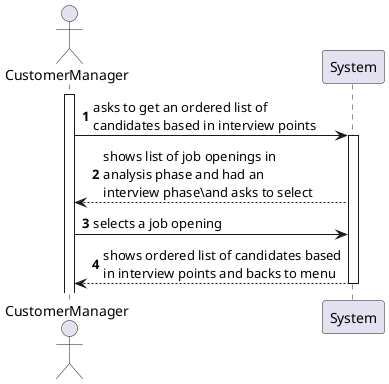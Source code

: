 @startuml
'https://plantuml.com/sequence-diagram

autonumber

actor CustomerManager
participant System

activate CustomerManager
CustomerManager -> System : asks to get an ordered list of\ncandidates based in interview points
activate System
System --> CustomerManager : shows list of job openings in \nanalysis phase and had an\ninterview phase\and asks to select
CustomerManager -> System : selects a job opening
System --> CustomerManager : shows ordered list of candidates based\nin interview points and backs to menu
deactivate System

@enduml